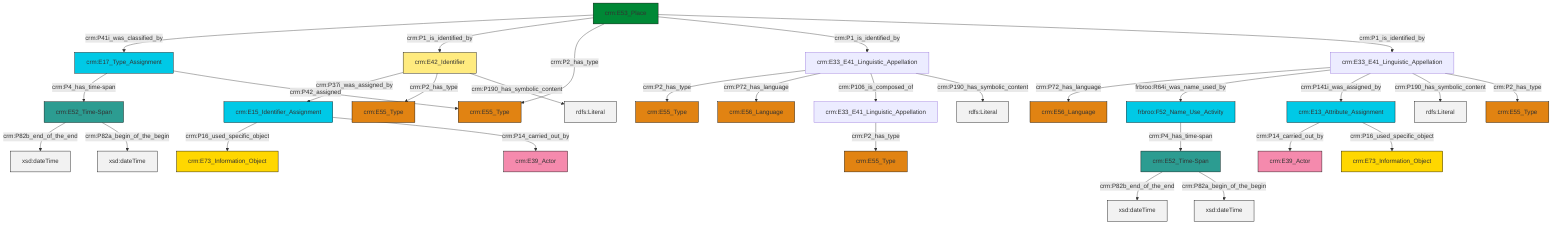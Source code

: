 graph TD
classDef Literal fill:#f2f2f2,stroke:#000000;
classDef CRM_Entity fill:#FFFFFF,stroke:#000000;
classDef Temporal_Entity fill:#00C9E6, stroke:#000000;
classDef Type fill:#E18312, stroke:#000000;
classDef Time-Span fill:#2C9C91, stroke:#000000;
classDef Appellation fill:#FFEB7F, stroke:#000000;
classDef Place fill:#008836, stroke:#000000;
classDef Persistent_Item fill:#B266B2, stroke:#000000;
classDef Conceptual_Object fill:#FFD700, stroke:#000000;
classDef Physical_Thing fill:#D2B48C, stroke:#000000;
classDef Actor fill:#f58aad, stroke:#000000;
classDef PC_Classes fill:#4ce600, stroke:#000000;
classDef Multi fill:#cccccc,stroke:#000000;

0["crm:E15_Identifier_Assignment"]:::Temporal_Entity -->|crm:P16_used_specific_object| 1["crm:E73_Information_Object"]:::Conceptual_Object
4["crm:E17_Type_Assignment"]:::Temporal_Entity -->|crm:P4_has_time-span| 5["crm:E52_Time-Span"]:::Time-Span
6["crm:E52_Time-Span"]:::Time-Span -->|crm:P82b_end_of_the_end| 7[xsd:dateTime]:::Literal
8["crm:E42_Identifier"]:::Appellation -->|crm:P37i_was_assigned_by| 0["crm:E15_Identifier_Assignment"]:::Temporal_Entity
0["crm:E15_Identifier_Assignment"]:::Temporal_Entity -->|crm:P14_carried_out_by| 14["crm:E39_Actor"]:::Actor
8["crm:E42_Identifier"]:::Appellation -->|crm:P2_has_type| 15["crm:E55_Type"]:::Type
16["crm:E33_E41_Linguistic_Appellation"]:::Default -->|crm:P2_has_type| 17["crm:E55_Type"]:::Type
18["crm:E33_E41_Linguistic_Appellation"]:::Default -->|crm:P72_has_language| 19["crm:E56_Language"]:::Type
2["crm:E13_Attribute_Assignment"]:::Temporal_Entity -->|crm:P14_carried_out_by| 26["crm:E39_Actor"]:::Actor
4["crm:E17_Type_Assignment"]:::Temporal_Entity -->|crm:P42_assigned| 27["crm:E55_Type"]:::Type
11["crm:E53_Place"]:::Place -->|crm:P41i_was_classified_by| 4["crm:E17_Type_Assignment"]:::Temporal_Entity
11["crm:E53_Place"]:::Place -->|crm:P1_is_identified_by| 8["crm:E42_Identifier"]:::Appellation
11["crm:E53_Place"]:::Place -->|crm:P2_has_type| 27["crm:E55_Type"]:::Type
11["crm:E53_Place"]:::Place -->|crm:P1_is_identified_by| 16["crm:E33_E41_Linguistic_Appellation"]:::Default
18["crm:E33_E41_Linguistic_Appellation"]:::Default -->|frbroo:R64i_was_name_used_by| 24["frbroo:F52_Name_Use_Activity"]:::Temporal_Entity
2["crm:E13_Attribute_Assignment"]:::Temporal_Entity -->|crm:P16_used_specific_object| 33["crm:E73_Information_Object"]:::Conceptual_Object
6["crm:E52_Time-Span"]:::Time-Span -->|crm:P82a_begin_of_the_begin| 34[xsd:dateTime]:::Literal
5["crm:E52_Time-Span"]:::Time-Span -->|crm:P82b_end_of_the_end| 35[xsd:dateTime]:::Literal
18["crm:E33_E41_Linguistic_Appellation"]:::Default -->|crm:P141i_was_assigned_by| 2["crm:E13_Attribute_Assignment"]:::Temporal_Entity
16["crm:E33_E41_Linguistic_Appellation"]:::Default -->|crm:P72_has_language| 42["crm:E56_Language"]:::Type
9["crm:E33_E41_Linguistic_Appellation"]:::Default -->|crm:P2_has_type| 30["crm:E55_Type"]:::Type
24["frbroo:F52_Name_Use_Activity"]:::Temporal_Entity -->|crm:P4_has_time-span| 6["crm:E52_Time-Span"]:::Time-Span
18["crm:E33_E41_Linguistic_Appellation"]:::Default -->|crm:P190_has_symbolic_content| 46[rdfs:Literal]:::Literal
5["crm:E52_Time-Span"]:::Time-Span -->|crm:P82a_begin_of_the_begin| 47[xsd:dateTime]:::Literal
8["crm:E42_Identifier"]:::Appellation -->|crm:P190_has_symbolic_content| 48[rdfs:Literal]:::Literal
16["crm:E33_E41_Linguistic_Appellation"]:::Default -->|crm:P106_is_composed_of| 9["crm:E33_E41_Linguistic_Appellation"]:::Default
11["crm:E53_Place"]:::Place -->|crm:P1_is_identified_by| 18["crm:E33_E41_Linguistic_Appellation"]:::Default
16["crm:E33_E41_Linguistic_Appellation"]:::Default -->|crm:P190_has_symbolic_content| 51[rdfs:Literal]:::Literal
18["crm:E33_E41_Linguistic_Appellation"]:::Default -->|crm:P2_has_type| 22["crm:E55_Type"]:::Type
